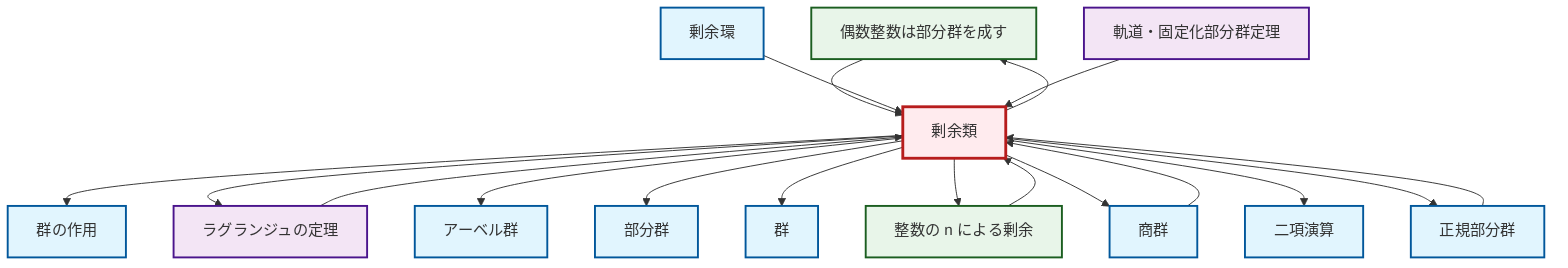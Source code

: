 graph TD
    classDef definition fill:#e1f5fe,stroke:#01579b,stroke-width:2px
    classDef theorem fill:#f3e5f5,stroke:#4a148c,stroke-width:2px
    classDef axiom fill:#fff3e0,stroke:#e65100,stroke-width:2px
    classDef example fill:#e8f5e9,stroke:#1b5e20,stroke-width:2px
    classDef current fill:#ffebee,stroke:#b71c1c,stroke-width:3px
    ex-even-integers-subgroup["偶数整数は部分群を成す"]:::example
    def-quotient-ring["剰余環"]:::definition
    thm-lagrange["ラグランジュの定理"]:::theorem
    def-coset["剰余類"]:::definition
    def-subgroup["部分群"]:::definition
    def-normal-subgroup["正規部分群"]:::definition
    def-group["群"]:::definition
    ex-quotient-integers-mod-n["整数の n による剰余"]:::example
    def-binary-operation["二項演算"]:::definition
    def-abelian-group["アーベル群"]:::definition
    def-quotient-group["商群"]:::definition
    thm-orbit-stabilizer["軌道・固定化部分群定理"]:::theorem
    def-group-action["群の作用"]:::definition
    def-coset --> def-group-action
    def-coset --> thm-lagrange
    def-normal-subgroup --> def-coset
    ex-even-integers-subgroup --> def-coset
    def-coset --> ex-even-integers-subgroup
    ex-quotient-integers-mod-n --> def-coset
    def-coset --> def-abelian-group
    def-quotient-group --> def-coset
    def-coset --> def-subgroup
    def-coset --> def-group
    def-quotient-ring --> def-coset
    thm-lagrange --> def-coset
    def-coset --> ex-quotient-integers-mod-n
    thm-orbit-stabilizer --> def-coset
    def-coset --> def-quotient-group
    def-coset --> def-binary-operation
    def-coset --> def-normal-subgroup
    class def-coset current